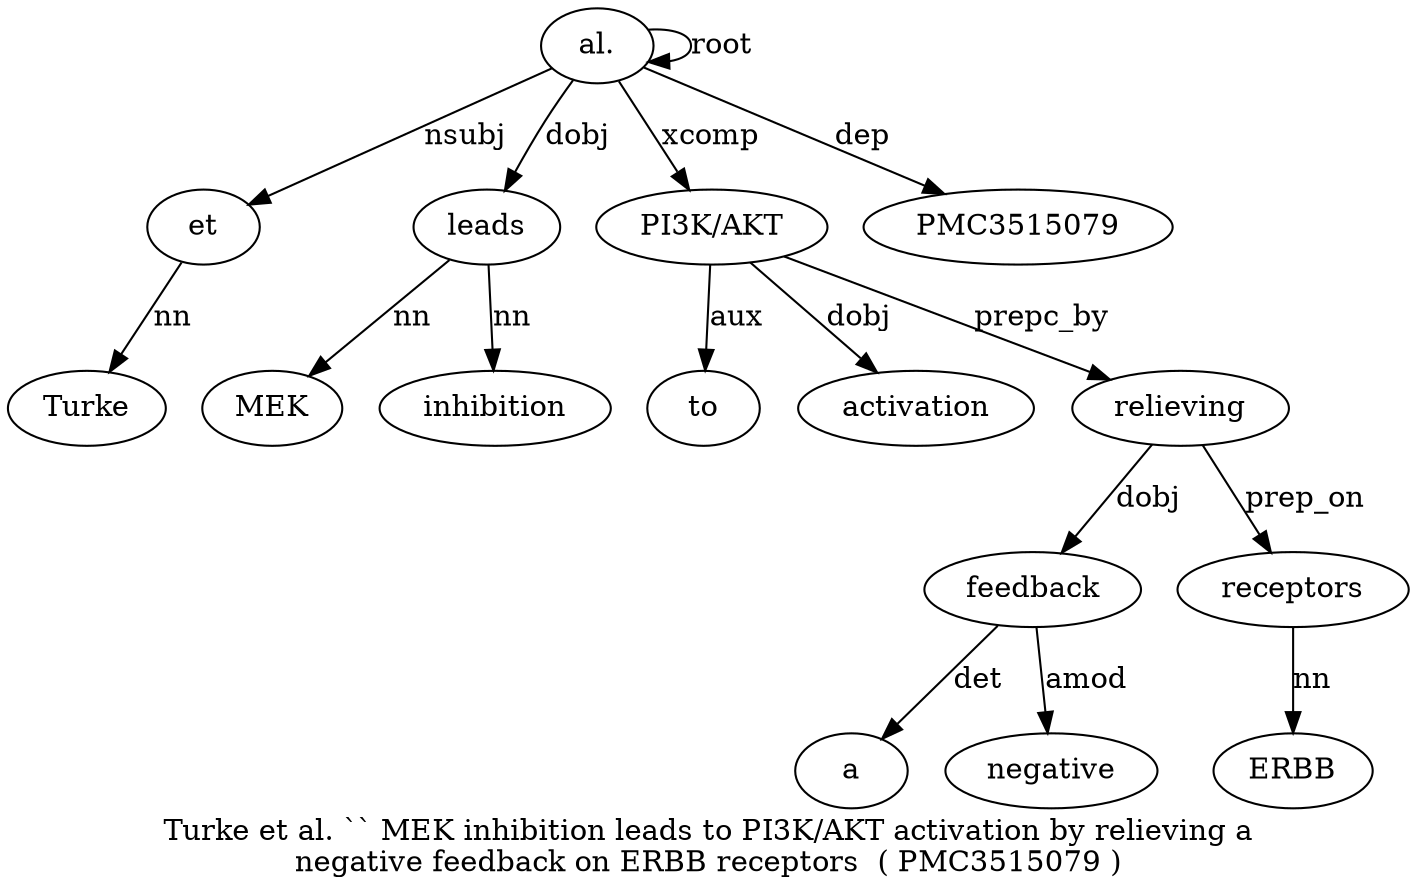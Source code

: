 digraph "Turke et al. `` MEK inhibition leads to PI3K/AKT activation by relieving a negative feedback on ERBB receptors  ( PMC3515079 )" {
label="Turke et al. `` MEK inhibition leads to PI3K/AKT activation by relieving a
negative feedback on ERBB receptors  ( PMC3515079 )";
et2 [style=filled, fillcolor=white, label=et];
Turke1 [style=filled, fillcolor=white, label=Turke];
et2 -> Turke1  [label=nn];
"al.3" [style=filled, fillcolor=white, label="al."];
"al.3" -> et2  [label=nsubj];
"al.3" -> "al.3"  [label=root];
leads7 [style=filled, fillcolor=white, label=leads];
MEK5 [style=filled, fillcolor=white, label=MEK];
leads7 -> MEK5  [label=nn];
inhibition6 [style=filled, fillcolor=white, label=inhibition];
leads7 -> inhibition6  [label=nn];
"al.3" -> leads7  [label=dobj];
"PI3K/AKT9" [style=filled, fillcolor=white, label="PI3K/AKT"];
to8 [style=filled, fillcolor=white, label=to];
"PI3K/AKT9" -> to8  [label=aux];
"al.3" -> "PI3K/AKT9"  [label=xcomp];
activation10 [style=filled, fillcolor=white, label=activation];
"PI3K/AKT9" -> activation10  [label=dobj];
relieving12 [style=filled, fillcolor=white, label=relieving];
"PI3K/AKT9" -> relieving12  [label=prepc_by];
feedback15 [style=filled, fillcolor=white, label=feedback];
a13 [style=filled, fillcolor=white, label=a];
feedback15 -> a13  [label=det];
negative14 [style=filled, fillcolor=white, label=negative];
feedback15 -> negative14  [label=amod];
relieving12 -> feedback15  [label=dobj];
receptors18 [style=filled, fillcolor=white, label=receptors];
ERBB17 [style=filled, fillcolor=white, label=ERBB];
receptors18 -> ERBB17  [label=nn];
relieving12 -> receptors18  [label=prep_on];
PMC35150792 [style=filled, fillcolor=white, label=PMC3515079];
"al.3" -> PMC35150792  [label=dep];
}
